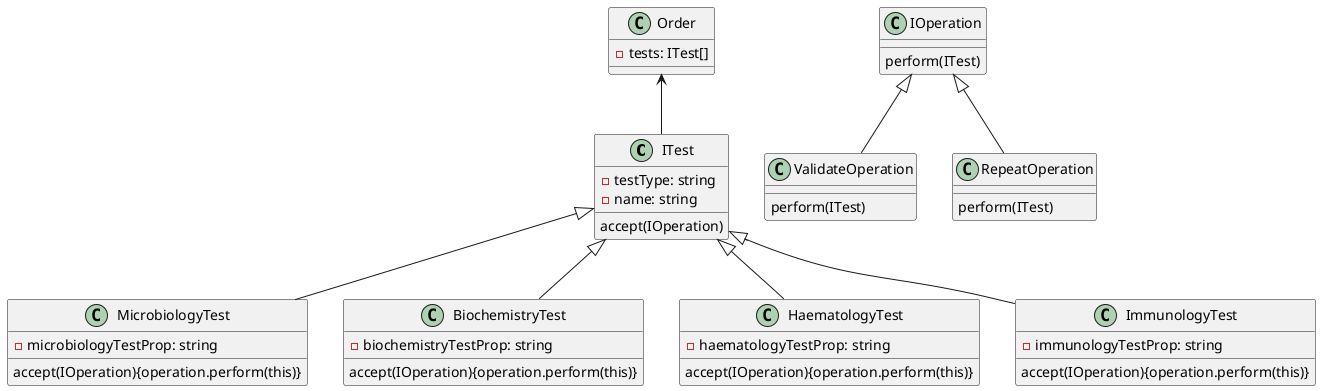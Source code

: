 @startuml
ITest <|-- MicrobiologyTest
ITest <|-- BiochemistryTest
ITest <|-- HaematologyTest
ITest <|-- ImmunologyTest
Order <-- ITest


IOperation <|-- ValidateOperation
IOperation <|-- RepeatOperation

Order : - tests: ITest[]
ITest : accept(IOperation)
ITest : - testType: string
ITest : - name: string
MicrobiologyTest : - microbiologyTestProp: string
MicrobiologyTest : accept(IOperation){operation.perform(this)}
BiochemistryTest : - biochemistryTestProp: string
BiochemistryTest : accept(IOperation){operation.perform(this)}
HaematologyTest : - haematologyTestProp: string
HaematologyTest : accept(IOperation){operation.perform(this)}
ImmunologyTest : - immunologyTestProp: string
ImmunologyTest : accept(IOperation){operation.perform(this)}

IOperation : perform(ITest)
ValidateOperation : perform(ITest)
RepeatOperation : perform(ITest)


@enduml